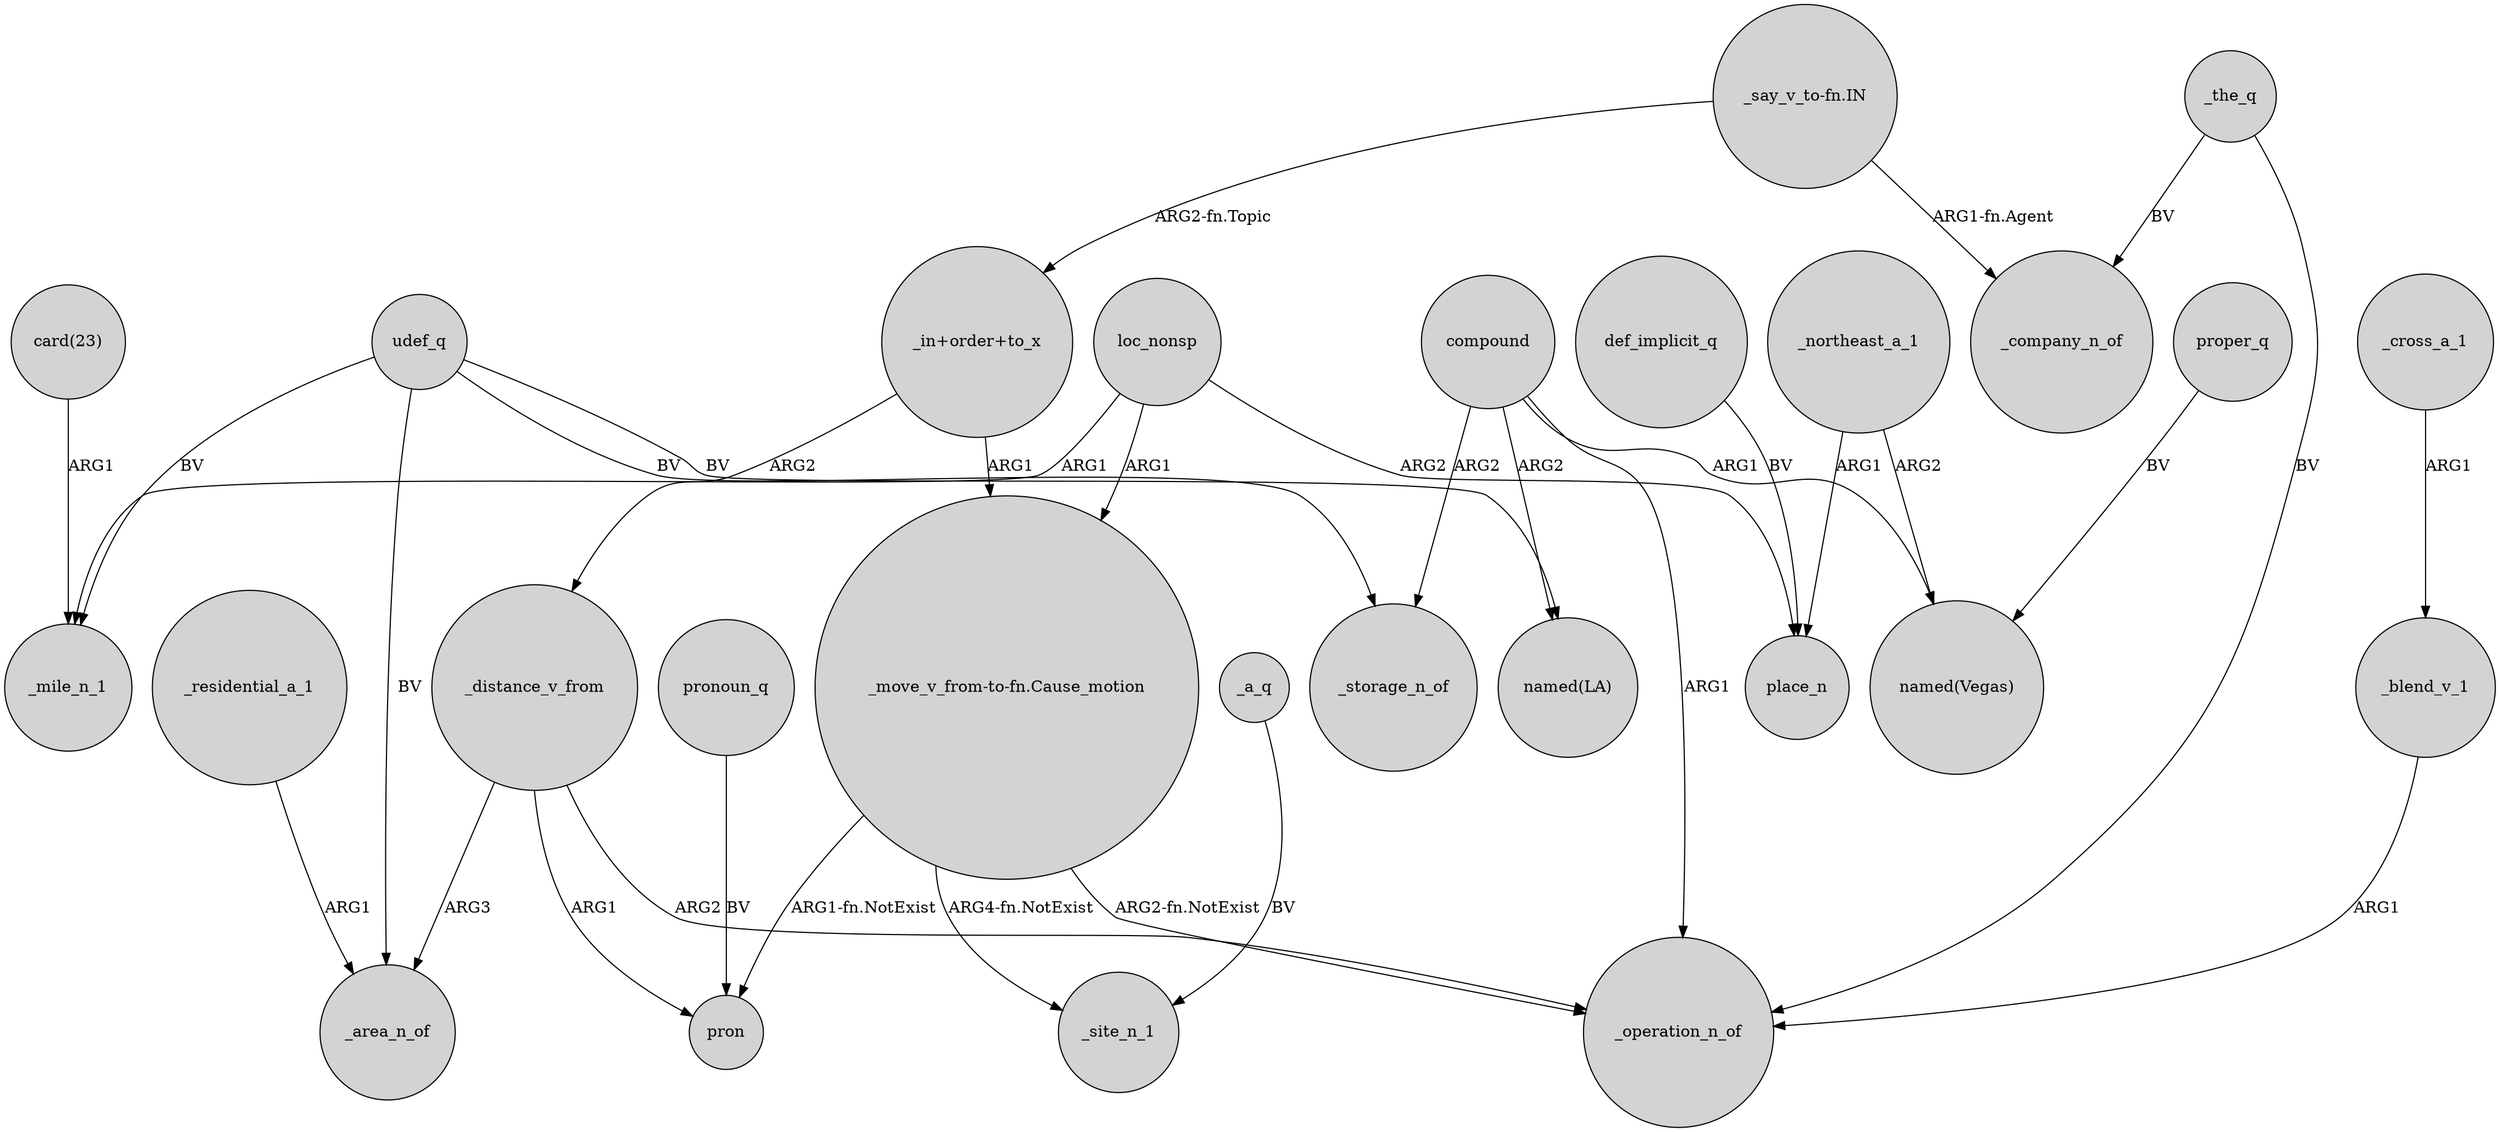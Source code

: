 digraph {
	node [shape=circle style=filled]
	udef_q -> _mile_n_1 [label=BV]
	loc_nonsp -> _mile_n_1 [label=ARG1]
	compound -> _operation_n_of [label=ARG1]
	_northeast_a_1 -> place_n [label=ARG1]
	compound -> "named(LA)" [label=ARG2]
	"_move_v_from-to-fn.Cause_motion" -> _site_n_1 [label="ARG4-fn.NotExist"]
	udef_q -> _storage_n_of [label=BV]
	_the_q -> _operation_n_of [label=BV]
	loc_nonsp -> "_move_v_from-to-fn.Cause_motion" [label=ARG1]
	_residential_a_1 -> _area_n_of [label=ARG1]
	compound -> "named(Vegas)" [label=ARG1]
	_blend_v_1 -> _operation_n_of [label=ARG1]
	_northeast_a_1 -> "named(Vegas)" [label=ARG2]
	compound -> _storage_n_of [label=ARG2]
	def_implicit_q -> place_n [label=BV]
	"_move_v_from-to-fn.Cause_motion" -> pron [label="ARG1-fn.NotExist"]
	proper_q -> "named(Vegas)" [label=BV]
	"_in+order+to_x" -> _distance_v_from [label=ARG2]
	_distance_v_from -> pron [label=ARG1]
	_the_q -> _company_n_of [label=BV]
	"_say_v_to-fn.IN" -> "_in+order+to_x" [label="ARG2-fn.Topic"]
	pronoun_q -> pron [label=BV]
	"card(23)" -> _mile_n_1 [label=ARG1]
	"_move_v_from-to-fn.Cause_motion" -> _operation_n_of [label="ARG2-fn.NotExist"]
	"_in+order+to_x" -> "_move_v_from-to-fn.Cause_motion" [label=ARG1]
	_distance_v_from -> _area_n_of [label=ARG3]
	_cross_a_1 -> _blend_v_1 [label=ARG1]
	udef_q -> "named(LA)" [label=BV]
	_a_q -> _site_n_1 [label=BV]
	"_say_v_to-fn.IN" -> _company_n_of [label="ARG1-fn.Agent"]
	loc_nonsp -> place_n [label=ARG2]
	udef_q -> _area_n_of [label=BV]
	_distance_v_from -> _operation_n_of [label=ARG2]
}
